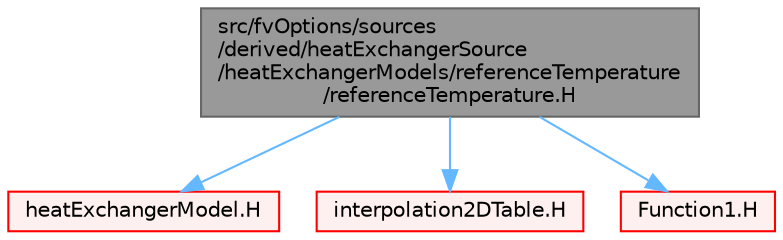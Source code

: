 digraph "src/fvOptions/sources/derived/heatExchangerSource/heatExchangerModels/referenceTemperature/referenceTemperature.H"
{
 // LATEX_PDF_SIZE
  bgcolor="transparent";
  edge [fontname=Helvetica,fontsize=10,labelfontname=Helvetica,labelfontsize=10];
  node [fontname=Helvetica,fontsize=10,shape=box,height=0.2,width=0.4];
  Node1 [id="Node000001",label="src/fvOptions/sources\l/derived/heatExchangerSource\l/heatExchangerModels/referenceTemperature\l/referenceTemperature.H",height=0.2,width=0.4,color="gray40", fillcolor="grey60", style="filled", fontcolor="black",tooltip=" "];
  Node1 -> Node2 [id="edge1_Node000001_Node000002",color="steelblue1",style="solid",tooltip=" "];
  Node2 [id="Node000002",label="heatExchangerModel.H",height=0.2,width=0.4,color="red", fillcolor="#FFF0F0", style="filled",URL="$heatExchangerModel_8H.html",tooltip=" "];
  Node1 -> Node347 [id="edge2_Node000001_Node000347",color="steelblue1",style="solid",tooltip=" "];
  Node347 [id="Node000347",label="interpolation2DTable.H",height=0.2,width=0.4,color="red", fillcolor="#FFF0F0", style="filled",URL="$interpolation2DTable_8H.html",tooltip=" "];
  Node1 -> Node351 [id="edge3_Node000001_Node000351",color="steelblue1",style="solid",tooltip=" "];
  Node351 [id="Node000351",label="Function1.H",height=0.2,width=0.4,color="red", fillcolor="#FFF0F0", style="filled",URL="$Function1_8H.html",tooltip=" "];
}
